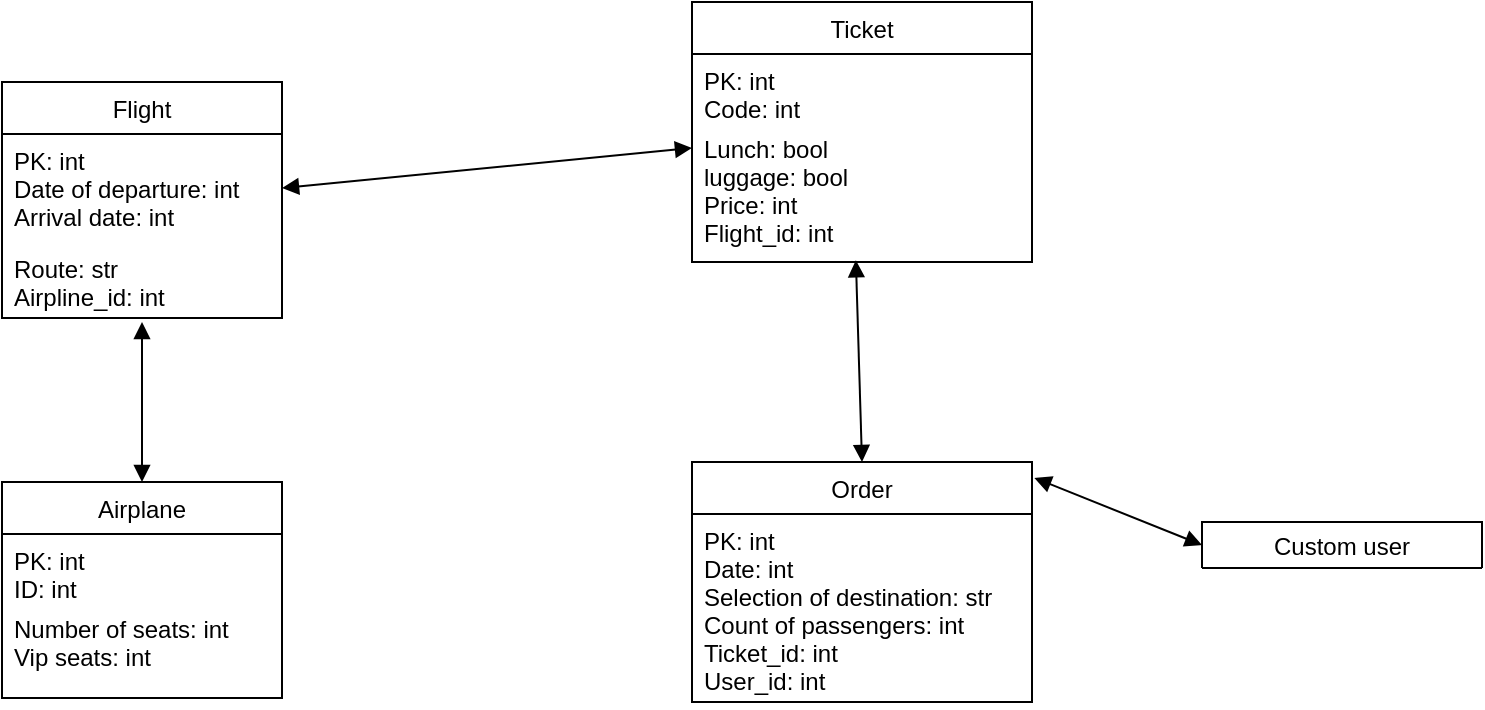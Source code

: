 <mxfile version="20.5.3" type="embed"><diagram id="yxwqODcV9XcFq13wuEIJ" name="Page-1"><mxGraphModel dx="1070" dy="423" grid="1" gridSize="10" guides="1" tooltips="1" connect="1" arrows="1" fold="1" page="1" pageScale="1" pageWidth="850" pageHeight="1100" math="0" shadow="0"><root><mxCell id="0"/><mxCell id="1" parent="0"/><mxCell id="10" value="Custom user" style="swimlane;fontStyle=0;childLayout=stackLayout;horizontal=1;startSize=26;fillColor=none;horizontalStack=0;resizeParent=1;resizeParentMax=0;resizeLast=0;collapsible=1;marginBottom=0;" parent="1" vertex="1"><mxGeometry x="680" y="500" width="140" height="23" as="geometry"/></mxCell><mxCell id="15" value="Ticket" style="swimlane;fontStyle=0;childLayout=stackLayout;horizontal=1;startSize=26;fillColor=none;horizontalStack=0;resizeParent=1;resizeParentMax=0;resizeLast=0;collapsible=1;marginBottom=0;" parent="1" vertex="1"><mxGeometry x="425" y="240" width="170" height="130" as="geometry"/></mxCell><mxCell id="16" value="PK: int&#10;Code: int" style="text;strokeColor=none;fillColor=none;align=left;verticalAlign=top;spacingLeft=4;spacingRight=4;overflow=hidden;rotatable=0;points=[[0,0.5],[1,0.5]];portConstraint=eastwest;" parent="15" vertex="1"><mxGeometry y="26" width="170" height="34" as="geometry"/></mxCell><mxCell id="18" value="Lunch: bool&#10;luggage: bool&#10;Price: int&#10;Flight_id: int" style="text;strokeColor=none;fillColor=none;align=left;verticalAlign=top;spacingLeft=4;spacingRight=4;overflow=hidden;rotatable=0;points=[[0,0.5],[1,0.5]];portConstraint=eastwest;" parent="15" vertex="1"><mxGeometry y="60" width="170" height="70" as="geometry"/></mxCell><mxCell id="23" value="" style="endArrow=block;startArrow=block;endFill=1;startFill=1;html=1;rounded=0;fontFamily=Helvetica;fontSize=12;fontColor=default;entryX=0.5;entryY=0;entryDx=0;entryDy=0;exitX=0.482;exitY=0.988;exitDx=0;exitDy=0;exitPerimeter=0;" parent="1" source="18" target="38" edge="1"><mxGeometry width="160" relative="1" as="geometry"><mxPoint x="630" y="460" as="sourcePoint"/><mxPoint x="509.728" y="490" as="targetPoint"/></mxGeometry></mxCell><mxCell id="24" value="Airplane" style="swimlane;fontStyle=0;childLayout=stackLayout;horizontal=1;startSize=26;fillColor=none;horizontalStack=0;resizeParent=1;resizeParentMax=0;resizeLast=0;collapsible=1;marginBottom=0;fontFamily=Helvetica;fontSize=12;fontColor=default;" parent="1" vertex="1"><mxGeometry x="80" y="480" width="140" height="108" as="geometry"/></mxCell><mxCell id="26" value="PK: int&#10;ID: int" style="text;strokeColor=none;fillColor=none;align=left;verticalAlign=top;spacingLeft=4;spacingRight=4;overflow=hidden;rotatable=0;points=[[0,0.5],[1,0.5]];portConstraint=eastwest;fontFamily=Helvetica;fontSize=12;fontColor=default;" parent="24" vertex="1"><mxGeometry y="26" width="140" height="34" as="geometry"/></mxCell><mxCell id="25" value="Number of seats: int&#10;Vip seats: int" style="text;strokeColor=none;fillColor=none;align=left;verticalAlign=top;spacingLeft=4;spacingRight=4;overflow=hidden;rotatable=0;points=[[0,0.5],[1,0.5]];portConstraint=eastwest;fontFamily=Helvetica;fontSize=12;fontColor=default;" parent="24" vertex="1"><mxGeometry y="60" width="140" height="48" as="geometry"/></mxCell><mxCell id="28" value="" style="endArrow=block;startArrow=block;endFill=1;startFill=1;html=1;rounded=0;fontFamily=Helvetica;fontSize=12;fontColor=default;exitX=1;exitY=0.5;exitDx=0;exitDy=0;entryX=0;entryY=0.5;entryDx=0;entryDy=0;" parent="1" source="30" edge="1"><mxGeometry width="160" relative="1" as="geometry"><mxPoint x="350" y="400" as="sourcePoint"/><mxPoint x="425" y="313" as="targetPoint"/></mxGeometry></mxCell><mxCell id="29" value="Flight" style="swimlane;fontStyle=0;childLayout=stackLayout;horizontal=1;startSize=26;fillColor=none;horizontalStack=0;resizeParent=1;resizeParentMax=0;resizeLast=0;collapsible=1;marginBottom=0;fontFamily=Helvetica;fontSize=12;fontColor=default;" parent="1" vertex="1"><mxGeometry x="80" y="280" width="140" height="118" as="geometry"/></mxCell><mxCell id="30" value="PK: int&#10;Date of departure: int&#10;Arrival date: int" style="text;strokeColor=none;fillColor=none;align=left;verticalAlign=top;spacingLeft=4;spacingRight=4;overflow=hidden;rotatable=0;points=[[0,0.5],[1,0.5]];portConstraint=eastwest;fontFamily=Helvetica;fontSize=12;fontColor=default;" parent="29" vertex="1"><mxGeometry y="26" width="140" height="54" as="geometry"/></mxCell><mxCell id="31" value="Route: str&#10;Airpline_id: int" style="text;strokeColor=none;fillColor=none;align=left;verticalAlign=top;spacingLeft=4;spacingRight=4;overflow=hidden;rotatable=0;points=[[0,0.5],[1,0.5]];portConstraint=eastwest;fontFamily=Helvetica;fontSize=12;fontColor=default;" parent="29" vertex="1"><mxGeometry y="80" width="140" height="38" as="geometry"/></mxCell><mxCell id="32" value="" style="endArrow=block;startArrow=block;endFill=1;startFill=1;html=1;rounded=0;exitX=0.5;exitY=0;exitDx=0;exitDy=0;" parent="1" source="24" edge="1"><mxGeometry width="160" relative="1" as="geometry"><mxPoint x="340" y="390" as="sourcePoint"/><mxPoint x="150" y="400" as="targetPoint"/></mxGeometry></mxCell><mxCell id="37" value="" style="endArrow=block;startArrow=block;endFill=1;startFill=1;html=1;rounded=0;entryX=0;entryY=0.5;entryDx=0;entryDy=0;exitX=1.007;exitY=-0.192;exitDx=0;exitDy=0;exitPerimeter=0;" edge="1" parent="1" source="39" target="10"><mxGeometry width="160" relative="1" as="geometry"><mxPoint x="580" y="515" as="sourcePoint"/><mxPoint x="500" y="540" as="targetPoint"/></mxGeometry></mxCell><mxCell id="38" value="Order" style="swimlane;fontStyle=0;childLayout=stackLayout;horizontal=1;startSize=26;fillColor=none;horizontalStack=0;resizeParent=1;resizeParentMax=0;resizeLast=0;collapsible=1;marginBottom=0;" vertex="1" parent="1"><mxGeometry x="425" y="470" width="170" height="120" as="geometry"/></mxCell><mxCell id="39" value="PK: int&#10;Date: int&#10;Selection of destination: str&#10;Count of passengers: int&#10;Ticket_id: int&#10;User_id: int" style="text;strokeColor=none;fillColor=none;align=left;verticalAlign=top;spacingLeft=4;spacingRight=4;overflow=hidden;rotatable=0;points=[[0,0.5],[1,0.5]];portConstraint=eastwest;" vertex="1" parent="38"><mxGeometry y="26" width="170" height="94" as="geometry"/></mxCell></root></mxGraphModel></diagram></mxfile>